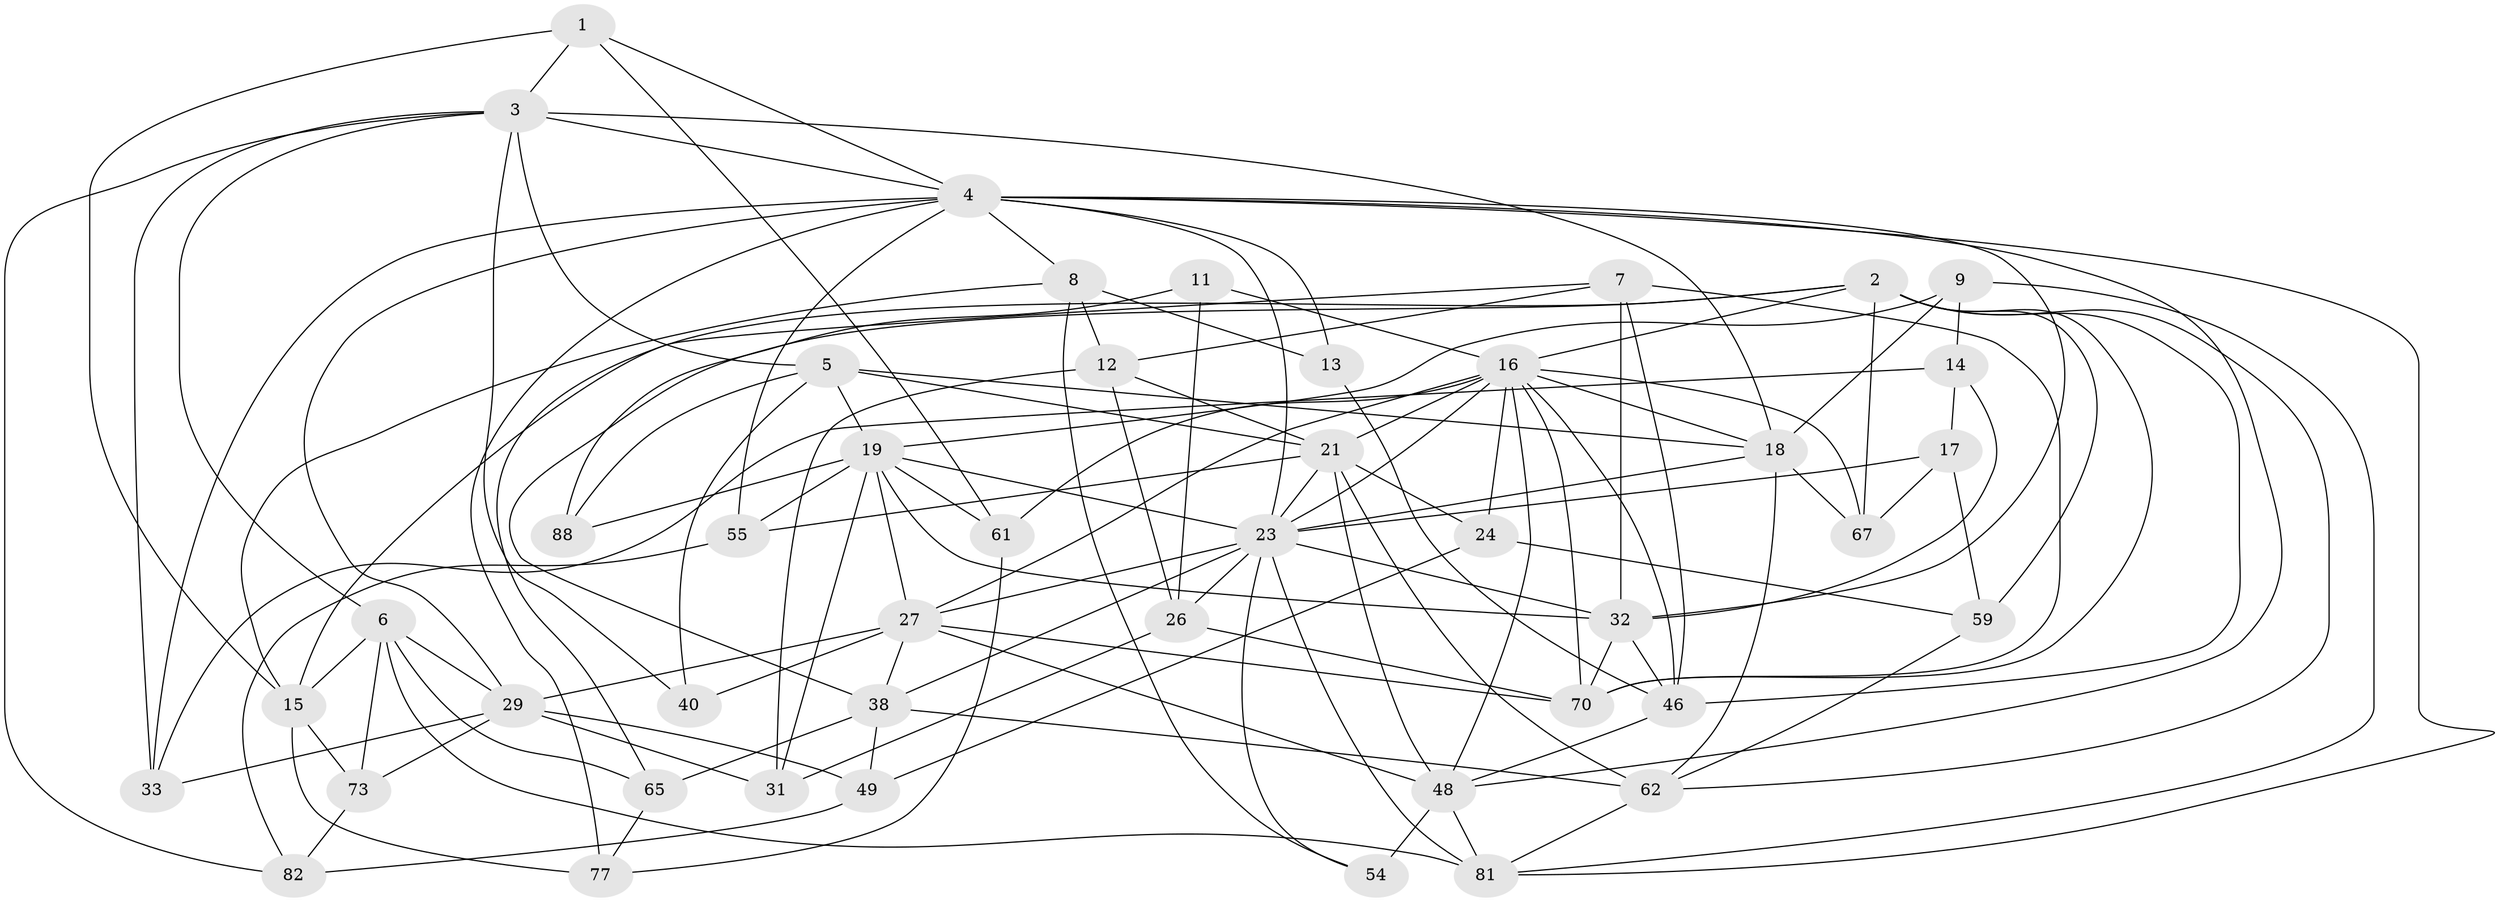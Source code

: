 // original degree distribution, {4: 1.0}
// Generated by graph-tools (version 1.1) at 2025/20/03/04/25 18:20:52]
// undirected, 45 vertices, 126 edges
graph export_dot {
graph [start="1"]
  node [color=gray90,style=filled];
  1;
  2 [super="+74"];
  3 [super="+10"];
  4 [super="+25"];
  5 [super="+64"];
  6 [super="+43"];
  7 [super="+35"];
  8 [super="+34"];
  9;
  11;
  12 [super="+50"];
  13;
  14;
  15 [super="+87"];
  16 [super="+22+20+42"];
  17;
  18 [super="+91+36"];
  19 [super="+37+84"];
  21 [super="+41+56"];
  23 [super="+28+52"];
  24;
  26 [super="+39"];
  27 [super="+69+44"];
  29 [super="+90+30"];
  31;
  32 [super="+76+79"];
  33;
  38 [super="+80"];
  40;
  46 [super="+75"];
  48 [super="+68+51+58"];
  49;
  54;
  55;
  59;
  61;
  62 [super="+86"];
  65;
  67;
  70 [super="+83"];
  73;
  77;
  81 [super="+85"];
  82;
  88;
  1 -- 3;
  1 -- 61;
  1 -- 15;
  1 -- 4;
  2 -- 67;
  2 -- 38;
  2 -- 70;
  2 -- 59;
  2 -- 15;
  2 -- 62;
  2 -- 46;
  2 -- 16;
  3 -- 33;
  3 -- 40;
  3 -- 82;
  3 -- 18;
  3 -- 5;
  3 -- 6;
  3 -- 4;
  4 -- 33;
  4 -- 13;
  4 -- 8;
  4 -- 77;
  4 -- 48;
  4 -- 55;
  4 -- 29;
  4 -- 32;
  4 -- 23;
  4 -- 81;
  5 -- 88;
  5 -- 18;
  5 -- 19;
  5 -- 40;
  5 -- 21;
  6 -- 15;
  6 -- 73;
  6 -- 65;
  6 -- 29;
  6 -- 81;
  7 -- 46;
  7 -- 65;
  7 -- 12;
  7 -- 70;
  7 -- 32 [weight=2];
  8 -- 13 [weight=2];
  8 -- 12;
  8 -- 54;
  8 -- 15;
  9 -- 19;
  9 -- 14;
  9 -- 81;
  9 -- 18;
  11 -- 88;
  11 -- 26;
  11 -- 16 [weight=2];
  12 -- 26 [weight=2];
  12 -- 31;
  12 -- 21;
  13 -- 46;
  14 -- 33;
  14 -- 17;
  14 -- 32;
  15 -- 73;
  15 -- 77;
  16 -- 67;
  16 -- 18 [weight=2];
  16 -- 24;
  16 -- 21;
  16 -- 70;
  16 -- 46;
  16 -- 48;
  16 -- 61;
  16 -- 23;
  16 -- 27;
  17 -- 67;
  17 -- 59;
  17 -- 23;
  18 -- 67;
  18 -- 23;
  18 -- 62;
  19 -- 88 [weight=2];
  19 -- 55;
  19 -- 61;
  19 -- 31;
  19 -- 27;
  19 -- 32;
  19 -- 23;
  21 -- 55;
  21 -- 23;
  21 -- 48;
  21 -- 24;
  21 -- 62;
  23 -- 32;
  23 -- 38;
  23 -- 81;
  23 -- 54;
  23 -- 26;
  23 -- 27;
  24 -- 49;
  24 -- 59;
  26 -- 70;
  26 -- 31;
  27 -- 40 [weight=2];
  27 -- 48;
  27 -- 29 [weight=2];
  27 -- 70;
  27 -- 38;
  29 -- 31;
  29 -- 73;
  29 -- 49;
  29 -- 33;
  32 -- 70;
  32 -- 46;
  38 -- 49;
  38 -- 62;
  38 -- 65;
  46 -- 48;
  48 -- 54 [weight=2];
  48 -- 81;
  49 -- 82;
  55 -- 82;
  59 -- 62;
  61 -- 77;
  62 -- 81;
  65 -- 77;
  73 -- 82;
}
